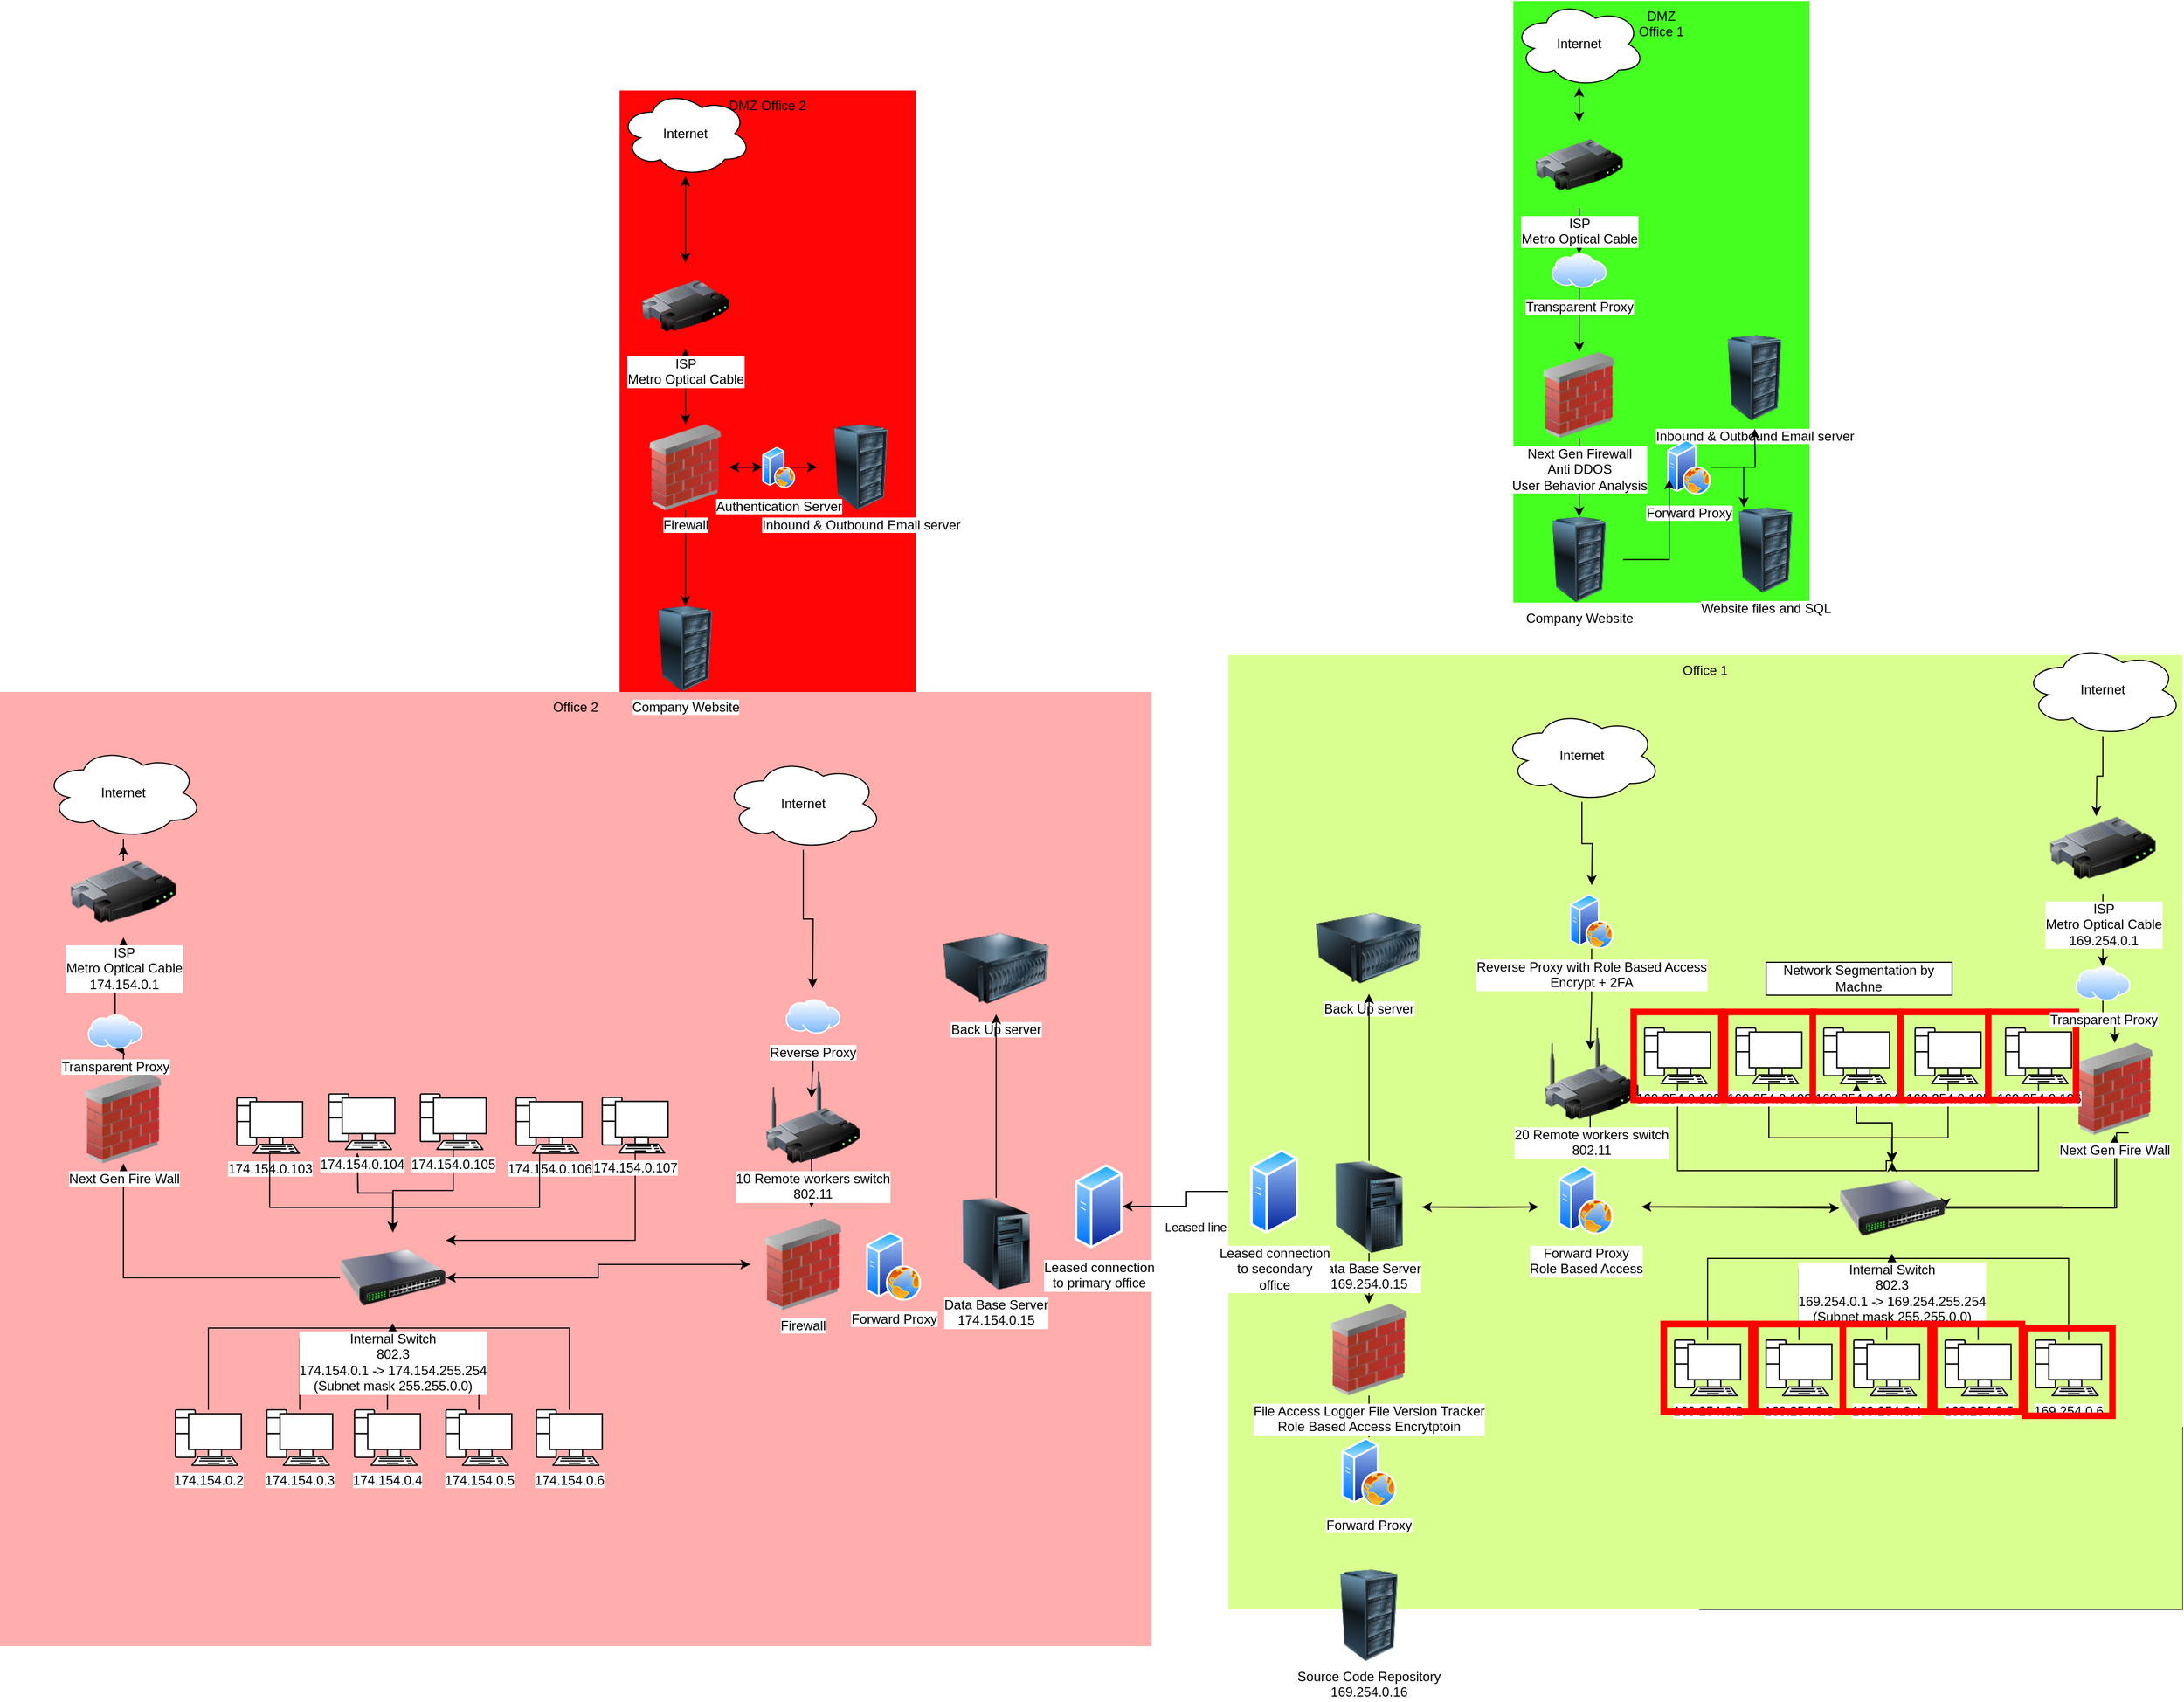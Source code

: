 <mxfile version="24.7.16">
  <diagram name="Page-1" id="X9YkFS0UQipS7ixekP1t">
    <mxGraphModel dx="2534" dy="1448" grid="1" gridSize="10" guides="1" tooltips="1" connect="1" arrows="1" fold="1" page="1" pageScale="1" pageWidth="1600" pageHeight="900" background="none" math="0" shadow="0">
      <root>
        <mxCell id="0" />
        <mxCell id="1" parent="0" />
        <mxCell id="PSQCY0DL3qGmr5zF4IYW-169" value="DMZ&#xa;Office 1&#xa;" style="group;fillColor=#44FF1F;" parent="1" vertex="1" connectable="0">
          <mxGeometry x="-120" y="-600" width="270" height="548.55" as="geometry" />
        </mxCell>
        <mxCell id="PSQCY0DL3qGmr5zF4IYW-170" value="Internet" style="ellipse;shape=cloud;whiteSpace=wrap;html=1;" parent="PSQCY0DL3qGmr5zF4IYW-169" vertex="1">
          <mxGeometry width="120" height="78.545" as="geometry" />
        </mxCell>
        <mxCell id="PSQCY0DL3qGmr5zF4IYW-171" style="edgeStyle=orthogonalEdgeStyle;rounded=0;orthogonalLoop=1;jettySize=auto;html=1;" parent="PSQCY0DL3qGmr5zF4IYW-169" source="PSQCY0DL3qGmr5zF4IYW-172" target="PSQCY0DL3qGmr5zF4IYW-170" edge="1">
          <mxGeometry relative="1" as="geometry" />
        </mxCell>
        <mxCell id="PSQCY0DL3qGmr5zF4IYW-173" style="edgeStyle=orthogonalEdgeStyle;rounded=0;orthogonalLoop=1;jettySize=auto;html=1;" parent="PSQCY0DL3qGmr5zF4IYW-169" source="PSQCY0DL3qGmr5zF4IYW-170" target="PSQCY0DL3qGmr5zF4IYW-172" edge="1">
          <mxGeometry relative="1" as="geometry" />
        </mxCell>
        <mxCell id="PSQCY0DL3qGmr5zF4IYW-178" value="Inbound &amp;amp; Outbound Email server&lt;br&gt;" style="image;html=1;image=img/lib/clip_art/computers/Server_Rack_128x128.png;" parent="PSQCY0DL3qGmr5zF4IYW-169" vertex="1">
          <mxGeometry x="180" y="304.364" width="80" height="78.545" as="geometry" />
        </mxCell>
        <mxCell id="PSQCY0DL3qGmr5zF4IYW-185" style="edgeStyle=orthogonalEdgeStyle;rounded=0;orthogonalLoop=1;jettySize=auto;html=1;entryX=0.25;entryY=0;entryDx=0;entryDy=0;" parent="PSQCY0DL3qGmr5zF4IYW-169" source="PSQCY0DL3qGmr5zF4IYW-186" edge="1" target="PSQCY0DL3qGmr5zF4IYW-187">
          <mxGeometry relative="1" as="geometry">
            <mxPoint x="210" y="495" as="targetPoint" />
          </mxGeometry>
        </mxCell>
        <mxCell id="6VdXOuYt-lf-O6uNw073-27" style="edgeStyle=orthogonalEdgeStyle;rounded=0;orthogonalLoop=1;jettySize=auto;html=1;" edge="1" parent="PSQCY0DL3qGmr5zF4IYW-169" source="PSQCY0DL3qGmr5zF4IYW-186">
          <mxGeometry relative="1" as="geometry">
            <mxPoint x="220" y="390" as="targetPoint" />
          </mxGeometry>
        </mxCell>
        <mxCell id="PSQCY0DL3qGmr5zF4IYW-186" value="Forward Proxy" style="image;aspect=fixed;perimeter=ellipsePerimeter;html=1;align=center;shadow=0;dashed=0;spacingTop=3;image=img/lib/active_directory/web_server.svg;" parent="PSQCY0DL3qGmr5zF4IYW-169" vertex="1">
          <mxGeometry x="140" y="400" width="40" height="50" as="geometry" />
        </mxCell>
        <mxCell id="PSQCY0DL3qGmr5zF4IYW-187" value="Website files and SQL" style="image;html=1;image=img/lib/clip_art/computers/Server_Rack_128x128.png;" parent="PSQCY0DL3qGmr5zF4IYW-169" vertex="1">
          <mxGeometry x="190" y="461.455" width="80" height="78.545" as="geometry" />
        </mxCell>
        <mxCell id="PSQCY0DL3qGmr5zF4IYW-181" value="Company Website&lt;br&gt;" style="image;html=1;image=img/lib/clip_art/computers/Server_Rack_128x128.png;" parent="PSQCY0DL3qGmr5zF4IYW-169" vertex="1">
          <mxGeometry x="20" y="470.005" width="80" height="78.545" as="geometry" />
        </mxCell>
        <mxCell id="PSQCY0DL3qGmr5zF4IYW-182" style="edgeStyle=orthogonalEdgeStyle;rounded=0;orthogonalLoop=1;jettySize=auto;html=1;" parent="PSQCY0DL3qGmr5zF4IYW-169" source="PSQCY0DL3qGmr5zF4IYW-175" target="PSQCY0DL3qGmr5zF4IYW-181" edge="1">
          <mxGeometry relative="1" as="geometry" />
        </mxCell>
        <mxCell id="PSQCY0DL3qGmr5zF4IYW-180" style="edgeStyle=orthogonalEdgeStyle;rounded=0;orthogonalLoop=1;jettySize=auto;html=1;entryX=0;entryY=0.75;entryDx=0;entryDy=0;" parent="PSQCY0DL3qGmr5zF4IYW-169" source="PSQCY0DL3qGmr5zF4IYW-181" target="PSQCY0DL3qGmr5zF4IYW-186" edge="1">
          <mxGeometry relative="1" as="geometry" />
        </mxCell>
        <mxCell id="6VdXOuYt-lf-O6uNw073-160" style="edgeStyle=orthogonalEdgeStyle;rounded=0;orthogonalLoop=1;jettySize=auto;html=1;" edge="1" parent="PSQCY0DL3qGmr5zF4IYW-169" source="PSQCY0DL3qGmr5zF4IYW-172" target="6VdXOuYt-lf-O6uNw073-158">
          <mxGeometry relative="1" as="geometry" />
        </mxCell>
        <mxCell id="PSQCY0DL3qGmr5zF4IYW-172" value="ISP&lt;br&gt;Metro Optical Cable&lt;br&gt;" style="image;html=1;image=img/lib/clip_art/networking/Router_128x128.png;" parent="PSQCY0DL3qGmr5zF4IYW-169" vertex="1">
          <mxGeometry x="20" y="110.001" width="80" height="78.545" as="geometry" />
        </mxCell>
        <mxCell id="PSQCY0DL3qGmr5zF4IYW-175" value="Next Gen Firewall&lt;br&gt;&lt;div&gt;Anti DDOS&lt;/div&gt;&lt;div&gt;User Behavior Analysis&lt;br&gt;&lt;/div&gt;" style="image;html=1;image=img/lib/clip_art/networking/Firewall_02_128x128.png;" parent="PSQCY0DL3qGmr5zF4IYW-169" vertex="1">
          <mxGeometry x="20" y="320.004" width="80" height="78.545" as="geometry" />
        </mxCell>
        <mxCell id="6VdXOuYt-lf-O6uNw073-161" style="edgeStyle=orthogonalEdgeStyle;rounded=0;orthogonalLoop=1;jettySize=auto;html=1;" edge="1" parent="PSQCY0DL3qGmr5zF4IYW-169" source="6VdXOuYt-lf-O6uNw073-158" target="PSQCY0DL3qGmr5zF4IYW-175">
          <mxGeometry relative="1" as="geometry" />
        </mxCell>
        <mxCell id="6VdXOuYt-lf-O6uNw073-158" value="Transparent Proxy" style="image;aspect=fixed;perimeter=ellipsePerimeter;html=1;align=center;shadow=0;dashed=0;spacingTop=3;image=img/lib/active_directory/internet_cloud.svg;" vertex="1" parent="PSQCY0DL3qGmr5zF4IYW-169">
          <mxGeometry x="35" y="230" width="50" height="31.5" as="geometry" />
        </mxCell>
        <mxCell id="PSQCY0DL3qGmr5zF4IYW-196" value="Office 2" style="group;labelBackgroundColor=none;fillColor=#FFADAD;rounded=0;container=0;" parent="1" vertex="1" connectable="0">
          <mxGeometry x="-1500" y="30" width="1050" height="870" as="geometry" />
        </mxCell>
        <mxCell id="PSQCY0DL3qGmr5zF4IYW-202" style="edgeStyle=orthogonalEdgeStyle;rounded=0;orthogonalLoop=1;jettySize=auto;html=1;" parent="1" source="wFvbZyx7yDuqU1fI52FW-7" target="PSQCY0DL3qGmr5zF4IYW-227" edge="1">
          <mxGeometry relative="1" as="geometry" />
        </mxCell>
        <mxCell id="PSQCY0DL3qGmr5zF4IYW-200" style="edgeStyle=orthogonalEdgeStyle;rounded=0;orthogonalLoop=1;jettySize=auto;html=1;" parent="1" source="PSQCY0DL3qGmr5zF4IYW-223" target="PSQCY0DL3qGmr5zF4IYW-221" edge="1">
          <mxGeometry relative="1" as="geometry" />
        </mxCell>
        <mxCell id="PSQCY0DL3qGmr5zF4IYW-197" style="edgeStyle=orthogonalEdgeStyle;rounded=0;orthogonalLoop=1;jettySize=auto;html=1;" parent="1" source="PSQCY0DL3qGmr5zF4IYW-231" target="PSQCY0DL3qGmr5zF4IYW-227" edge="1">
          <mxGeometry relative="1" as="geometry">
            <mxPoint x="-975.632" y="206.747" as="targetPoint" />
          </mxGeometry>
        </mxCell>
        <mxCell id="PSQCY0DL3qGmr5zF4IYW-231" value="Internet" style="ellipse;shape=cloud;whiteSpace=wrap;html=1;" parent="1" vertex="1">
          <mxGeometry x="-1460" y="80" width="145" height="83.855" as="geometry" />
        </mxCell>
        <mxCell id="PSQCY0DL3qGmr5zF4IYW-227" value="ISP&lt;br&gt;&lt;div&gt;Metro Optical Cable&lt;/div&gt;&lt;div&gt;174.154.0.1&lt;br&gt;&lt;/div&gt;" style="image;html=1;image=img/lib/clip_art/networking/Router_128x128.png;" parent="1" vertex="1">
          <mxGeometry x="-1435.833" y="170.003" width="96.667" height="83.855" as="geometry" />
        </mxCell>
        <mxCell id="PSQCY0DL3qGmr5zF4IYW-221" value="Next Gen Fire Wall" style="image;html=1;image=img/lib/clip_art/networking/Firewall_02_128x128.png;" parent="1" vertex="1">
          <mxGeometry x="-1435.833" y="376.148" width="96.667" height="83.855" as="geometry" />
        </mxCell>
        <mxCell id="PSQCY0DL3qGmr5zF4IYW-206" style="edgeStyle=orthogonalEdgeStyle;rounded=0;orthogonalLoop=1;jettySize=auto;html=1;entryX=0.5;entryY=0;entryDx=0;entryDy=0;" parent="1" source="PSQCY0DL3qGmr5zF4IYW-229" edge="1">
          <mxGeometry relative="1" as="geometry">
            <mxPoint x="-760" y="400.0" as="targetPoint" />
          </mxGeometry>
        </mxCell>
        <mxCell id="PSQCY0DL3qGmr5zF4IYW-220" style="edgeStyle=orthogonalEdgeStyle;rounded=0;orthogonalLoop=1;jettySize=auto;html=1;" parent="1" edge="1">
          <mxGeometry relative="1" as="geometry">
            <mxPoint x="-760" y="500" as="targetPoint" />
            <mxPoint x="-760" y="450" as="sourcePoint" />
          </mxGeometry>
        </mxCell>
        <mxCell id="PSQCY0DL3qGmr5zF4IYW-226" value="Back Up server" style="image;html=1;image=img/lib/clip_art/computers/Server_128x128.png;" parent="1" vertex="1">
          <mxGeometry x="-640" y="239.998" width="96.667" height="83.855" as="geometry" />
        </mxCell>
        <mxCell id="PSQCY0DL3qGmr5zF4IYW-248" style="edgeStyle=orthogonalEdgeStyle;rounded=0;orthogonalLoop=1;jettySize=auto;html=1;" parent="1" source="PSQCY0DL3qGmr5zF4IYW-228" target="PSQCY0DL3qGmr5zF4IYW-223" edge="1">
          <mxGeometry relative="1" as="geometry" />
        </mxCell>
        <mxCell id="PSQCY0DL3qGmr5zF4IYW-228" value="Firewall&lt;br&gt;" style="image;html=1;image=img/lib/clip_art/networking/Firewall_02_128x128.png;" parent="1" vertex="1">
          <mxGeometry x="-815.837" y="510.005" width="96.667" height="83.855" as="geometry" />
        </mxCell>
        <mxCell id="PSQCY0DL3qGmr5zF4IYW-229" value="10 Remote workers switch&lt;br&gt;802.11" style="image;html=1;image=img/lib/clip_art/networking/Wireless_Router_128x128.png;" parent="1" vertex="1">
          <mxGeometry x="-806.997" y="376.146" width="96.667" height="83.855" as="geometry" />
        </mxCell>
        <mxCell id="6VdXOuYt-lf-O6uNw073-15" style="edgeStyle=orthogonalEdgeStyle;rounded=0;orthogonalLoop=1;jettySize=auto;html=1;" edge="1" parent="1" source="PSQCY0DL3qGmr5zF4IYW-230" target="PSQCY0DL3qGmr5zF4IYW-226">
          <mxGeometry relative="1" as="geometry" />
        </mxCell>
        <mxCell id="PSQCY0DL3qGmr5zF4IYW-230" value="Data Base Server&lt;br&gt;174.154.0.15" style="image;html=1;image=img/lib/clip_art/computers/Server_Tower_128x128.png;" parent="1" vertex="1">
          <mxGeometry x="-639.997" y="491.208" width="96.667" height="83.855" as="geometry" />
        </mxCell>
        <mxCell id="PSQCY0DL3qGmr5zF4IYW-242" style="edgeStyle=orthogonalEdgeStyle;rounded=0;orthogonalLoop=1;jettySize=auto;html=1;" parent="1" source="PSQCY0DL3qGmr5zF4IYW-243" edge="1">
          <mxGeometry relative="1" as="geometry">
            <mxPoint x="-759" y="300" as="targetPoint" />
          </mxGeometry>
        </mxCell>
        <mxCell id="PSQCY0DL3qGmr5zF4IYW-243" value="Internet" style="ellipse;shape=cloud;whiteSpace=wrap;html=1;" parent="1" vertex="1">
          <mxGeometry x="-840" y="90" width="145" height="83.855" as="geometry" />
        </mxCell>
        <mxCell id="PSQCY0DL3qGmr5zF4IYW-325" style="edgeStyle=orthogonalEdgeStyle;rounded=0;orthogonalLoop=1;jettySize=auto;html=1;" parent="1" source="PSQCY0DL3qGmr5zF4IYW-244" target="PSQCY0DL3qGmr5zF4IYW-195" edge="1">
          <mxGeometry relative="1" as="geometry" />
        </mxCell>
        <mxCell id="PSQCY0DL3qGmr5zF4IYW-244" value="Leased connection&lt;br&gt;to primary office" style="image;aspect=fixed;perimeter=ellipsePerimeter;html=1;align=center;shadow=0;dashed=0;spacingTop=3;image=img/lib/active_directory/generic_server.svg;" parent="1" vertex="1">
          <mxGeometry x="-520" y="460" width="43.75" height="78.13" as="geometry" />
        </mxCell>
        <mxCell id="PSQCY0DL3qGmr5zF4IYW-247" style="edgeStyle=orthogonalEdgeStyle;rounded=0;orthogonalLoop=1;jettySize=auto;html=1;" parent="1" source="PSQCY0DL3qGmr5zF4IYW-223" target="PSQCY0DL3qGmr5zF4IYW-228" edge="1">
          <mxGeometry relative="1" as="geometry" />
        </mxCell>
        <mxCell id="PSQCY0DL3qGmr5zF4IYW-201" style="edgeStyle=orthogonalEdgeStyle;rounded=0;orthogonalLoop=1;jettySize=auto;html=1;" parent="1" source="PSQCY0DL3qGmr5zF4IYW-224" target="PSQCY0DL3qGmr5zF4IYW-223" edge="1">
          <mxGeometry relative="1" as="geometry">
            <Array as="points">
              <mxPoint x="-1310.09" y="610" />
              <mxPoint x="-1142.09" y="610" />
            </Array>
          </mxGeometry>
        </mxCell>
        <mxCell id="PSQCY0DL3qGmr5zF4IYW-232" value="174.154.0.3" style="verticalAlign=top;verticalLabelPosition=bottom;labelPosition=center;align=center;html=1;outlineConnect=0;gradientDirection=north;strokeWidth=2;shape=mxgraph.networks.pc;labelBackgroundColor=default;" parent="1" vertex="1">
          <mxGeometry x="-1256.67" y="684.58" width="60" height="50.6" as="geometry" />
        </mxCell>
        <mxCell id="PSQCY0DL3qGmr5zF4IYW-211" style="edgeStyle=orthogonalEdgeStyle;rounded=0;orthogonalLoop=1;jettySize=auto;html=1;" parent="1" source="PSQCY0DL3qGmr5zF4IYW-232" target="PSQCY0DL3qGmr5zF4IYW-223" edge="1">
          <mxGeometry relative="1" as="geometry">
            <Array as="points">
              <mxPoint x="-1227.09" y="620" />
              <mxPoint x="-1142.09" y="620" />
            </Array>
          </mxGeometry>
        </mxCell>
        <mxCell id="PSQCY0DL3qGmr5zF4IYW-233" value="174.154.0.4" style="verticalAlign=top;verticalLabelPosition=bottom;labelPosition=center;align=center;html=1;outlineConnect=0;gradientDirection=north;strokeWidth=2;shape=mxgraph.networks.pc;labelBackgroundColor=default;" parent="1" vertex="1">
          <mxGeometry x="-1176.67" y="684.58" width="60" height="50.6" as="geometry" />
        </mxCell>
        <mxCell id="PSQCY0DL3qGmr5zF4IYW-212" style="edgeStyle=orthogonalEdgeStyle;rounded=0;orthogonalLoop=1;jettySize=auto;html=1;" parent="1" source="PSQCY0DL3qGmr5zF4IYW-233" target="PSQCY0DL3qGmr5zF4IYW-223" edge="1">
          <mxGeometry relative="1" as="geometry" />
        </mxCell>
        <mxCell id="PSQCY0DL3qGmr5zF4IYW-234" value="174.154.0.5" style="verticalAlign=top;verticalLabelPosition=bottom;labelPosition=center;align=center;html=1;outlineConnect=0;gradientDirection=north;strokeWidth=2;shape=mxgraph.networks.pc;labelBackgroundColor=default;" parent="1" vertex="1">
          <mxGeometry x="-1093.34" y="684.58" width="60" height="50.6" as="geometry" />
        </mxCell>
        <mxCell id="PSQCY0DL3qGmr5zF4IYW-213" style="edgeStyle=orthogonalEdgeStyle;rounded=0;orthogonalLoop=1;jettySize=auto;html=1;" parent="1" source="PSQCY0DL3qGmr5zF4IYW-234" target="PSQCY0DL3qGmr5zF4IYW-223" edge="1">
          <mxGeometry relative="1" as="geometry">
            <Array as="points">
              <mxPoint x="-1063.09" y="620" />
              <mxPoint x="-1142.09" y="620" />
            </Array>
          </mxGeometry>
        </mxCell>
        <mxCell id="PSQCY0DL3qGmr5zF4IYW-235" value="174.154.0.6" style="verticalAlign=top;verticalLabelPosition=bottom;labelPosition=center;align=center;html=1;outlineConnect=0;gradientDirection=north;strokeWidth=2;shape=mxgraph.networks.pc;labelBackgroundColor=default;" parent="1" vertex="1">
          <mxGeometry x="-1010.84" y="684.58" width="60" height="50.6" as="geometry" />
        </mxCell>
        <mxCell id="PSQCY0DL3qGmr5zF4IYW-214" style="edgeStyle=orthogonalEdgeStyle;rounded=0;orthogonalLoop=1;jettySize=auto;html=1;" parent="1" source="PSQCY0DL3qGmr5zF4IYW-235" target="PSQCY0DL3qGmr5zF4IYW-223" edge="1">
          <mxGeometry relative="1" as="geometry">
            <Array as="points">
              <mxPoint x="-981.09" y="610" />
              <mxPoint x="-1142.09" y="610" />
            </Array>
          </mxGeometry>
        </mxCell>
        <mxCell id="PSQCY0DL3qGmr5zF4IYW-237" value="174.154.0.103" style="verticalAlign=top;verticalLabelPosition=bottom;labelPosition=center;align=center;html=1;outlineConnect=0;gradientDirection=north;strokeWidth=2;shape=mxgraph.networks.pc;labelBackgroundColor=default;" parent="1" vertex="1">
          <mxGeometry x="-1284.09" y="400" width="60" height="50.6" as="geometry" />
        </mxCell>
        <mxCell id="PSQCY0DL3qGmr5zF4IYW-216" style="edgeStyle=orthogonalEdgeStyle;rounded=0;orthogonalLoop=1;jettySize=auto;html=1;" parent="1" source="PSQCY0DL3qGmr5zF4IYW-237" target="PSQCY0DL3qGmr5zF4IYW-223" edge="1">
          <mxGeometry relative="1" as="geometry">
            <Array as="points">
              <mxPoint x="-1254.09" y="500" />
              <mxPoint x="-1142.09" y="500" />
            </Array>
          </mxGeometry>
        </mxCell>
        <mxCell id="PSQCY0DL3qGmr5zF4IYW-239" value="174.154.0.106" style="verticalAlign=top;verticalLabelPosition=bottom;labelPosition=center;align=center;html=1;outlineConnect=0;gradientDirection=north;strokeWidth=2;shape=mxgraph.networks.pc;strokeColor=default;labelBackgroundColor=default;" parent="1" vertex="1">
          <mxGeometry x="-1029.25" y="400" width="60" height="50.6" as="geometry" />
        </mxCell>
        <mxCell id="PSQCY0DL3qGmr5zF4IYW-219" style="edgeStyle=orthogonalEdgeStyle;rounded=0;orthogonalLoop=1;jettySize=auto;html=1;entryX=0.5;entryY=0;entryDx=0;entryDy=0;" parent="1" source="PSQCY0DL3qGmr5zF4IYW-239" target="PSQCY0DL3qGmr5zF4IYW-223" edge="1">
          <mxGeometry relative="1" as="geometry">
            <Array as="points">
              <mxPoint x="-1008" y="500" />
              <mxPoint x="-1142" y="500" />
            </Array>
          </mxGeometry>
        </mxCell>
        <mxCell id="PSQCY0DL3qGmr5zF4IYW-217" style="edgeStyle=orthogonalEdgeStyle;rounded=0;orthogonalLoop=1;jettySize=auto;html=1;entryX=0.5;entryY=0;entryDx=0;entryDy=0;" parent="1" target="PSQCY0DL3qGmr5zF4IYW-223" edge="1">
          <mxGeometry relative="1" as="geometry">
            <mxPoint x="-1174.083" y="450.6" as="sourcePoint" />
          </mxGeometry>
        </mxCell>
        <mxCell id="PSQCY0DL3qGmr5zF4IYW-222" value="" style="edgeStyle=orthogonalEdgeStyle;rounded=0;orthogonalLoop=1;jettySize=auto;html=1;" parent="1" source="PSQCY0DL3qGmr5zF4IYW-223" edge="1">
          <mxGeometry relative="1" as="geometry">
            <mxPoint x="-1174.083" y="450.6" as="targetPoint" />
          </mxGeometry>
        </mxCell>
        <mxCell id="PSQCY0DL3qGmr5zF4IYW-223" value="Internal Switch&lt;br&gt;802.3&lt;br&gt;174.154.0.1 -&amp;gt; 174.154.255.254 &lt;br&gt;(Subnet mask 255.255.0.0)" style="image;html=1;image=img/lib/clip_art/networking/Switch_128x128.png;" parent="1" vertex="1">
          <mxGeometry x="-1190.003" y="522.207" width="96.667" height="83.855" as="geometry" />
        </mxCell>
        <mxCell id="PSQCY0DL3qGmr5zF4IYW-224" value="174.154.0.2" style="verticalAlign=top;verticalLabelPosition=bottom;labelPosition=center;align=center;html=1;outlineConnect=0;gradientDirection=north;strokeWidth=2;shape=mxgraph.networks.pc;labelBackgroundColor=default;" parent="1" vertex="1">
          <mxGeometry x="-1340" y="684.58" width="60" height="50.6" as="geometry" />
        </mxCell>
        <mxCell id="PSQCY0DL3qGmr5zF4IYW-249" value="174.154.0.104" style="verticalAlign=top;verticalLabelPosition=bottom;labelPosition=center;align=center;html=1;outlineConnect=0;gradientDirection=north;strokeWidth=2;shape=mxgraph.networks.pc;labelBackgroundColor=default;" parent="1" vertex="1">
          <mxGeometry x="-1200" y="396.54" width="60" height="50.6" as="geometry" />
        </mxCell>
        <mxCell id="PSQCY0DL3qGmr5zF4IYW-258" style="edgeStyle=orthogonalEdgeStyle;rounded=0;orthogonalLoop=1;jettySize=auto;html=1;entryX=0.5;entryY=0;entryDx=0;entryDy=0;" parent="1" source="PSQCY0DL3qGmr5zF4IYW-251" target="PSQCY0DL3qGmr5zF4IYW-223" edge="1">
          <mxGeometry relative="1" as="geometry" />
        </mxCell>
        <mxCell id="PSQCY0DL3qGmr5zF4IYW-251" value="174.154.0.105" style="verticalAlign=top;verticalLabelPosition=bottom;labelPosition=center;align=center;html=1;outlineConnect=0;gradientDirection=north;strokeWidth=2;shape=mxgraph.networks.pc;labelBackgroundColor=default;" parent="1" vertex="1">
          <mxGeometry x="-1116.67" y="396.54" width="60" height="50.6" as="geometry" />
        </mxCell>
        <mxCell id="PSQCY0DL3qGmr5zF4IYW-304" style="edgeStyle=orthogonalEdgeStyle;rounded=0;orthogonalLoop=1;jettySize=auto;html=1;" parent="1" source="PSQCY0DL3qGmr5zF4IYW-303" target="PSQCY0DL3qGmr5zF4IYW-223" edge="1">
          <mxGeometry relative="1" as="geometry">
            <Array as="points">
              <mxPoint x="-921" y="530" />
            </Array>
          </mxGeometry>
        </mxCell>
        <mxCell id="PSQCY0DL3qGmr5zF4IYW-303" value="174.154.0.107" style="verticalAlign=top;verticalLabelPosition=bottom;labelPosition=center;align=center;html=1;outlineConnect=0;gradientDirection=north;strokeWidth=2;shape=mxgraph.networks.pc;strokeColor=default;labelBackgroundColor=default;" parent="1" vertex="1">
          <mxGeometry x="-950.84" y="399.7" width="60" height="50.6" as="geometry" />
        </mxCell>
        <mxCell id="PSQCY0DL3qGmr5zF4IYW-306" value="DMZ Office 2&#xa;" style="group;fillColor=#FF0505;" parent="1" vertex="1" connectable="0">
          <mxGeometry x="-935" y="-518.55" width="270" height="548.55" as="geometry" />
        </mxCell>
        <mxCell id="PSQCY0DL3qGmr5zF4IYW-307" value="Internet" style="ellipse;shape=cloud;whiteSpace=wrap;html=1;" parent="PSQCY0DL3qGmr5zF4IYW-306" vertex="1">
          <mxGeometry width="120" height="78.545" as="geometry" />
        </mxCell>
        <mxCell id="PSQCY0DL3qGmr5zF4IYW-308" style="edgeStyle=orthogonalEdgeStyle;rounded=0;orthogonalLoop=1;jettySize=auto;html=1;" parent="PSQCY0DL3qGmr5zF4IYW-306" source="PSQCY0DL3qGmr5zF4IYW-323" target="PSQCY0DL3qGmr5zF4IYW-307" edge="1">
          <mxGeometry relative="1" as="geometry" />
        </mxCell>
        <mxCell id="PSQCY0DL3qGmr5zF4IYW-309" style="edgeStyle=orthogonalEdgeStyle;rounded=0;orthogonalLoop=1;jettySize=auto;html=1;" parent="PSQCY0DL3qGmr5zF4IYW-306" source="PSQCY0DL3qGmr5zF4IYW-307" target="PSQCY0DL3qGmr5zF4IYW-323" edge="1">
          <mxGeometry relative="1" as="geometry" />
        </mxCell>
        <mxCell id="PSQCY0DL3qGmr5zF4IYW-310" style="edgeStyle=orthogonalEdgeStyle;rounded=0;orthogonalLoop=1;jettySize=auto;html=1;" parent="PSQCY0DL3qGmr5zF4IYW-306" source="PSQCY0DL3qGmr5zF4IYW-324" target="PSQCY0DL3qGmr5zF4IYW-323" edge="1">
          <mxGeometry relative="1" as="geometry" />
        </mxCell>
        <mxCell id="PSQCY0DL3qGmr5zF4IYW-311" style="edgeStyle=orthogonalEdgeStyle;rounded=0;orthogonalLoop=1;jettySize=auto;html=1;" parent="PSQCY0DL3qGmr5zF4IYW-306" source="PSQCY0DL3qGmr5zF4IYW-323" target="PSQCY0DL3qGmr5zF4IYW-324" edge="1">
          <mxGeometry relative="1" as="geometry" />
        </mxCell>
        <mxCell id="PSQCY0DL3qGmr5zF4IYW-312" style="edgeStyle=orthogonalEdgeStyle;rounded=0;orthogonalLoop=1;jettySize=auto;html=1;entryX=1;entryY=0.5;entryDx=0;entryDy=0;" parent="PSQCY0DL3qGmr5zF4IYW-306" source="PSQCY0DL3qGmr5zF4IYW-313" target="PSQCY0DL3qGmr5zF4IYW-324" edge="1">
          <mxGeometry relative="1" as="geometry" />
        </mxCell>
        <mxCell id="PSQCY0DL3qGmr5zF4IYW-313" value="Inbound &amp;amp; Outbound Email server&lt;br&gt;" style="image;html=1;image=img/lib/clip_art/computers/Server_Rack_128x128.png;" parent="PSQCY0DL3qGmr5zF4IYW-306" vertex="1">
          <mxGeometry x="180" y="304.364" width="80" height="78.545" as="geometry" />
        </mxCell>
        <mxCell id="PSQCY0DL3qGmr5zF4IYW-314" style="edgeStyle=orthogonalEdgeStyle;rounded=0;orthogonalLoop=1;jettySize=auto;html=1;" parent="PSQCY0DL3qGmr5zF4IYW-306" source="PSQCY0DL3qGmr5zF4IYW-316" target="PSQCY0DL3qGmr5zF4IYW-313" edge="1">
          <mxGeometry relative="1" as="geometry" />
        </mxCell>
        <mxCell id="PSQCY0DL3qGmr5zF4IYW-315" value="" style="edgeStyle=orthogonalEdgeStyle;rounded=0;orthogonalLoop=1;jettySize=auto;html=1;" parent="PSQCY0DL3qGmr5zF4IYW-306" source="PSQCY0DL3qGmr5zF4IYW-324" target="PSQCY0DL3qGmr5zF4IYW-316" edge="1">
          <mxGeometry relative="1" as="geometry">
            <mxPoint x="580" y="344" as="sourcePoint" />
            <mxPoint x="660" y="344" as="targetPoint" />
          </mxGeometry>
        </mxCell>
        <mxCell id="PSQCY0DL3qGmr5zF4IYW-316" value="Authentication Server" style="image;aspect=fixed;perimeter=ellipsePerimeter;html=1;align=center;shadow=0;dashed=0;spacingTop=3;image=img/lib/active_directory/web_server.svg;" parent="PSQCY0DL3qGmr5zF4IYW-306" vertex="1">
          <mxGeometry x="130" y="324.885" width="30" height="37.5" as="geometry" />
        </mxCell>
        <mxCell id="PSQCY0DL3qGmr5zF4IYW-320" value="Company Website&lt;br&gt;" style="image;html=1;image=img/lib/clip_art/computers/Server_Rack_128x128.png;" parent="PSQCY0DL3qGmr5zF4IYW-306" vertex="1">
          <mxGeometry x="20" y="470.005" width="80" height="78.545" as="geometry" />
        </mxCell>
        <mxCell id="PSQCY0DL3qGmr5zF4IYW-321" style="edgeStyle=orthogonalEdgeStyle;rounded=0;orthogonalLoop=1;jettySize=auto;html=1;" parent="PSQCY0DL3qGmr5zF4IYW-306" source="PSQCY0DL3qGmr5zF4IYW-324" target="PSQCY0DL3qGmr5zF4IYW-320" edge="1">
          <mxGeometry relative="1" as="geometry" />
        </mxCell>
        <mxCell id="PSQCY0DL3qGmr5zF4IYW-323" value="ISP&lt;br&gt;Metro Optical Cable&lt;br&gt;" style="image;html=1;image=img/lib/clip_art/networking/Router_128x128.png;" parent="PSQCY0DL3qGmr5zF4IYW-306" vertex="1">
          <mxGeometry x="20" y="157.091" width="80" height="78.545" as="geometry" />
        </mxCell>
        <mxCell id="PSQCY0DL3qGmr5zF4IYW-324" value="Firewall&lt;br&gt;" style="image;html=1;image=img/lib/clip_art/networking/Firewall_02_128x128.png;" parent="PSQCY0DL3qGmr5zF4IYW-306" vertex="1">
          <mxGeometry x="20" y="304.364" width="80" height="78.545" as="geometry" />
        </mxCell>
        <mxCell id="PSQCY0DL3qGmr5zF4IYW-326" style="edgeStyle=orthogonalEdgeStyle;rounded=0;orthogonalLoop=1;jettySize=auto;html=1;" parent="1" source="PSQCY0DL3qGmr5zF4IYW-195" target="PSQCY0DL3qGmr5zF4IYW-244" edge="1">
          <mxGeometry relative="1" as="geometry" />
        </mxCell>
        <mxCell id="PSQCY0DL3qGmr5zF4IYW-327" value="Leased line" style="edgeLabel;html=1;align=center;verticalAlign=middle;resizable=0;points=[];" parent="PSQCY0DL3qGmr5zF4IYW-326" vertex="1" connectable="0">
          <mxGeometry x="0.25" y="-2" relative="1" as="geometry">
            <mxPoint x="17" y="21" as="offset" />
          </mxGeometry>
        </mxCell>
        <mxCell id="5QsFdZan3LT1QKr72UUt-5" value="Forward Proxy" style="image;aspect=fixed;perimeter=ellipsePerimeter;html=1;align=center;shadow=0;dashed=0;spacingTop=3;image=img/lib/active_directory/web_server.svg;" parent="1" vertex="1">
          <mxGeometry x="-710.33" y="522.21" width="50.33" height="62.91" as="geometry" />
        </mxCell>
        <mxCell id="wFvbZyx7yDuqU1fI52FW-1" value="Reverse Proxy" style="image;aspect=fixed;perimeter=ellipsePerimeter;html=1;align=center;shadow=0;dashed=0;spacingTop=3;image=img/lib/active_directory/internet_cloud.svg;" parent="1" vertex="1">
          <mxGeometry x="-783.66" y="310" width="50" height="31.5" as="geometry" />
        </mxCell>
        <mxCell id="wFvbZyx7yDuqU1fI52FW-8" value="" style="edgeStyle=orthogonalEdgeStyle;rounded=0;orthogonalLoop=1;jettySize=auto;html=1;" parent="1" source="PSQCY0DL3qGmr5zF4IYW-221" target="wFvbZyx7yDuqU1fI52FW-7" edge="1">
          <mxGeometry relative="1" as="geometry">
            <mxPoint x="-1387" y="376" as="sourcePoint" />
            <mxPoint x="-1387" y="254" as="targetPoint" />
          </mxGeometry>
        </mxCell>
        <mxCell id="wFvbZyx7yDuqU1fI52FW-7" value="Transparent Proxy" style="image;aspect=fixed;perimeter=ellipsePerimeter;html=1;align=center;shadow=0;dashed=0;spacingTop=3;image=img/lib/active_directory/internet_cloud.svg;" parent="1" vertex="1">
          <mxGeometry x="-1420" y="323.85" width="50" height="31.5" as="geometry" />
        </mxCell>
        <mxCell id="6VdXOuYt-lf-O6uNw073-1" value="" style="swimlane;startSize=0;" vertex="1" parent="1">
          <mxGeometry x="50" y="700" width="440" height="166.45" as="geometry" />
        </mxCell>
        <mxCell id="PSQCY0DL3qGmr5zF4IYW-73" value="Office 1" style="group;labelBackgroundColor=none;fillColor=#DAFF91;rounded=0;" parent="1" vertex="1" connectable="0">
          <mxGeometry x="-380" y="-3.55" width="870" height="870" as="geometry" />
        </mxCell>
        <mxCell id="PSQCY0DL3qGmr5zF4IYW-3" style="edgeStyle=orthogonalEdgeStyle;rounded=0;orthogonalLoop=1;jettySize=auto;html=1;" parent="PSQCY0DL3qGmr5zF4IYW-73" source="PSQCY0DL3qGmr5zF4IYW-1" edge="1">
          <mxGeometry relative="1" as="geometry">
            <mxPoint x="791.458" y="146.747" as="targetPoint" />
          </mxGeometry>
        </mxCell>
        <mxCell id="PSQCY0DL3qGmr5zF4IYW-78" style="edgeStyle=orthogonalEdgeStyle;rounded=0;orthogonalLoop=1;jettySize=auto;html=1;entryX=1;entryY=0.5;entryDx=0;entryDy=0;exitX=0.631;exitY=0.978;exitDx=0;exitDy=0;exitPerimeter=0;" parent="PSQCY0DL3qGmr5zF4IYW-73" source="PSQCY0DL3qGmr5zF4IYW-4" target="PSQCY0DL3qGmr5zF4IYW-8" edge="1">
          <mxGeometry relative="1" as="geometry">
            <mxPoint x="760" y="540" as="targetPoint" />
            <Array as="points">
              <mxPoint x="810" y="436" />
              <mxPoint x="810" y="504" />
              <mxPoint x="761" y="504" />
              <mxPoint x="761" y="503" />
              <mxPoint x="654" y="503" />
            </Array>
          </mxGeometry>
        </mxCell>
        <mxCell id="PSQCY0DL3qGmr5zF4IYW-33" style="edgeStyle=orthogonalEdgeStyle;rounded=0;orthogonalLoop=1;jettySize=auto;html=1;" parent="PSQCY0DL3qGmr5zF4IYW-73" source="PSQCY0DL3qGmr5zF4IYW-8" target="PSQCY0DL3qGmr5zF4IYW-4" edge="1">
          <mxGeometry relative="1" as="geometry" />
        </mxCell>
        <mxCell id="PSQCY0DL3qGmr5zF4IYW-94" style="edgeStyle=orthogonalEdgeStyle;rounded=0;orthogonalLoop=1;jettySize=auto;html=1;" parent="PSQCY0DL3qGmr5zF4IYW-73" source="PSQCY0DL3qGmr5zF4IYW-10" target="PSQCY0DL3qGmr5zF4IYW-8" edge="1">
          <mxGeometry relative="1" as="geometry">
            <Array as="points">
              <mxPoint x="437" y="550" />
              <mxPoint x="605" y="550" />
            </Array>
          </mxGeometry>
        </mxCell>
        <mxCell id="PSQCY0DL3qGmr5zF4IYW-39" style="edgeStyle=orthogonalEdgeStyle;rounded=0;orthogonalLoop=1;jettySize=auto;html=1;" parent="PSQCY0DL3qGmr5zF4IYW-73" target="PSQCY0DL3qGmr5zF4IYW-8" edge="1">
          <mxGeometry relative="1" as="geometry">
            <mxPoint x="379.67" y="503.197" as="sourcePoint" />
          </mxGeometry>
        </mxCell>
        <mxCell id="PSQCY0DL3qGmr5zF4IYW-77" style="edgeStyle=orthogonalEdgeStyle;rounded=0;orthogonalLoop=1;jettySize=auto;html=1;" parent="PSQCY0DL3qGmr5zF4IYW-73" target="PSQCY0DL3qGmr5zF4IYW-66" edge="1">
          <mxGeometry relative="1" as="geometry">
            <mxPoint x="283.003" y="503.133" as="sourcePoint" />
          </mxGeometry>
        </mxCell>
        <mxCell id="PSQCY0DL3qGmr5zF4IYW-40" style="edgeStyle=orthogonalEdgeStyle;rounded=0;orthogonalLoop=1;jettySize=auto;html=1;strokeColor=default;" parent="PSQCY0DL3qGmr5zF4IYW-73" edge="1">
          <mxGeometry relative="1" as="geometry">
            <mxPoint x="550.417" y="502.964" as="sourcePoint" />
            <mxPoint x="376.75" y="502.964" as="targetPoint" />
          </mxGeometry>
        </mxCell>
        <mxCell id="PSQCY0DL3qGmr5zF4IYW-100" style="edgeStyle=orthogonalEdgeStyle;rounded=0;orthogonalLoop=1;jettySize=auto;html=1;entryX=0.5;entryY=0;entryDx=0;entryDy=0;" parent="PSQCY0DL3qGmr5zF4IYW-73" source="5QsFdZan3LT1QKr72UUt-1" edge="1">
          <mxGeometry relative="1" as="geometry">
            <mxPoint x="331.385" y="293.491" as="sourcePoint" />
            <mxPoint x="330" y="360.0" as="targetPoint" />
          </mxGeometry>
        </mxCell>
        <mxCell id="PSQCY0DL3qGmr5zF4IYW-76" style="edgeStyle=orthogonalEdgeStyle;rounded=0;orthogonalLoop=1;jettySize=auto;html=1;" parent="PSQCY0DL3qGmr5zF4IYW-73" source="PSQCY0DL3qGmr5zF4IYW-66" edge="1">
          <mxGeometry relative="1" as="geometry">
            <mxPoint x="283.003" y="503.135" as="targetPoint" />
          </mxGeometry>
        </mxCell>
        <mxCell id="PSQCY0DL3qGmr5zF4IYW-95" style="edgeStyle=orthogonalEdgeStyle;rounded=0;orthogonalLoop=1;jettySize=auto;html=1;" parent="PSQCY0DL3qGmr5zF4IYW-73" source="PSQCY0DL3qGmr5zF4IYW-79" target="PSQCY0DL3qGmr5zF4IYW-8" edge="1">
          <mxGeometry relative="1" as="geometry">
            <Array as="points">
              <mxPoint x="520" y="560" />
              <mxPoint x="605" y="560" />
            </Array>
          </mxGeometry>
        </mxCell>
        <mxCell id="PSQCY0DL3qGmr5zF4IYW-96" style="edgeStyle=orthogonalEdgeStyle;rounded=0;orthogonalLoop=1;jettySize=auto;html=1;" parent="PSQCY0DL3qGmr5zF4IYW-73" source="PSQCY0DL3qGmr5zF4IYW-80" target="PSQCY0DL3qGmr5zF4IYW-8" edge="1">
          <mxGeometry relative="1" as="geometry" />
        </mxCell>
        <mxCell id="PSQCY0DL3qGmr5zF4IYW-97" style="edgeStyle=orthogonalEdgeStyle;rounded=0;orthogonalLoop=1;jettySize=auto;html=1;" parent="PSQCY0DL3qGmr5zF4IYW-73" source="PSQCY0DL3qGmr5zF4IYW-81" target="PSQCY0DL3qGmr5zF4IYW-8" edge="1">
          <mxGeometry relative="1" as="geometry">
            <Array as="points">
              <mxPoint x="684" y="560" />
              <mxPoint x="605" y="560" />
            </Array>
          </mxGeometry>
        </mxCell>
        <mxCell id="PSQCY0DL3qGmr5zF4IYW-98" style="edgeStyle=orthogonalEdgeStyle;rounded=0;orthogonalLoop=1;jettySize=auto;html=1;" parent="PSQCY0DL3qGmr5zF4IYW-73" source="PSQCY0DL3qGmr5zF4IYW-82" target="PSQCY0DL3qGmr5zF4IYW-8" edge="1">
          <mxGeometry relative="1" as="geometry">
            <Array as="points">
              <mxPoint x="766" y="550" />
              <mxPoint x="605" y="550" />
            </Array>
          </mxGeometry>
        </mxCell>
        <mxCell id="PSQCY0DL3qGmr5zF4IYW-89" style="edgeStyle=orthogonalEdgeStyle;rounded=0;orthogonalLoop=1;jettySize=auto;html=1;entryX=0.5;entryY=0;entryDx=0;entryDy=0;" parent="PSQCY0DL3qGmr5zF4IYW-73" source="PSQCY0DL3qGmr5zF4IYW-83" target="PSQCY0DL3qGmr5zF4IYW-8" edge="1">
          <mxGeometry relative="1" as="geometry">
            <mxPoint x="430" y="490" as="targetPoint" />
            <Array as="points">
              <mxPoint x="410" y="470" />
              <mxPoint x="600" y="470" />
              <mxPoint x="600" y="461" />
            </Array>
          </mxGeometry>
        </mxCell>
        <mxCell id="PSQCY0DL3qGmr5zF4IYW-90" style="edgeStyle=orthogonalEdgeStyle;rounded=0;orthogonalLoop=1;jettySize=auto;html=1;" parent="PSQCY0DL3qGmr5zF4IYW-73" source="PSQCY0DL3qGmr5zF4IYW-84" target="PSQCY0DL3qGmr5zF4IYW-8" edge="1">
          <mxGeometry relative="1" as="geometry">
            <Array as="points">
              <mxPoint x="493" y="440" />
              <mxPoint x="605" y="440" />
            </Array>
          </mxGeometry>
        </mxCell>
        <mxCell id="PSQCY0DL3qGmr5zF4IYW-91" style="edgeStyle=orthogonalEdgeStyle;rounded=0;orthogonalLoop=1;jettySize=auto;html=1;entryX=0.5;entryY=0;entryDx=0;entryDy=0;" parent="PSQCY0DL3qGmr5zF4IYW-73" source="PSQCY0DL3qGmr5zF4IYW-85" target="PSQCY0DL3qGmr5zF4IYW-8" edge="1">
          <mxGeometry relative="1" as="geometry" />
        </mxCell>
        <mxCell id="PSQCY0DL3qGmr5zF4IYW-92" style="edgeStyle=orthogonalEdgeStyle;rounded=0;orthogonalLoop=1;jettySize=auto;html=1;" parent="PSQCY0DL3qGmr5zF4IYW-73" source="PSQCY0DL3qGmr5zF4IYW-86" target="PSQCY0DL3qGmr5zF4IYW-8" edge="1">
          <mxGeometry relative="1" as="geometry">
            <Array as="points">
              <mxPoint x="656" y="440" />
              <mxPoint x="605" y="440" />
            </Array>
          </mxGeometry>
        </mxCell>
        <mxCell id="PSQCY0DL3qGmr5zF4IYW-93" style="edgeStyle=orthogonalEdgeStyle;rounded=0;orthogonalLoop=1;jettySize=auto;html=1;entryX=0.5;entryY=0;entryDx=0;entryDy=0;" parent="PSQCY0DL3qGmr5zF4IYW-73" source="PSQCY0DL3qGmr5zF4IYW-87" target="PSQCY0DL3qGmr5zF4IYW-8" edge="1">
          <mxGeometry relative="1" as="geometry">
            <Array as="points">
              <mxPoint x="739" y="470" />
              <mxPoint x="605" y="470" />
            </Array>
          </mxGeometry>
        </mxCell>
        <mxCell id="PSQCY0DL3qGmr5zF4IYW-101" style="edgeStyle=orthogonalEdgeStyle;rounded=0;orthogonalLoop=1;jettySize=auto;html=1;" parent="PSQCY0DL3qGmr5zF4IYW-73" edge="1">
          <mxGeometry relative="1" as="geometry">
            <mxPoint x="330" y="460" as="targetPoint" />
            <mxPoint x="330" y="410.0" as="sourcePoint" />
          </mxGeometry>
        </mxCell>
        <mxCell id="PSQCY0DL3qGmr5zF4IYW-4" value="Next Gen Fire Wall" style="image;html=1;image=img/lib/clip_art/networking/Firewall_02_128x128.png;" parent="PSQCY0DL3qGmr5zF4IYW-73" vertex="1">
          <mxGeometry x="759.997" y="353.548" width="96.667" height="83.855" as="geometry" />
        </mxCell>
        <mxCell id="PSQCY0DL3qGmr5zF4IYW-191" value="" style="edgeStyle=orthogonalEdgeStyle;rounded=0;orthogonalLoop=1;jettySize=auto;html=1;" parent="PSQCY0DL3qGmr5zF4IYW-73" source="PSQCY0DL3qGmr5zF4IYW-8" target="PSQCY0DL3qGmr5zF4IYW-85" edge="1">
          <mxGeometry relative="1" as="geometry" />
        </mxCell>
        <mxCell id="PSQCY0DL3qGmr5zF4IYW-8" value="Internal Switch&lt;br&gt;802.3&lt;br&gt;169.254.0.1 -&amp;gt; 169.254.255.254 &lt;br&gt;(Subnet mask 255.255.0.0)" style="image;html=1;image=img/lib/clip_art/networking/Switch_128x128.png;" parent="PSQCY0DL3qGmr5zF4IYW-73" vertex="1">
          <mxGeometry x="557.087" y="462.207" width="96.667" height="83.855" as="geometry" />
        </mxCell>
        <mxCell id="PSQCY0DL3qGmr5zF4IYW-10" value="169.254.0.2" style="verticalAlign=top;verticalLabelPosition=bottom;labelPosition=center;align=center;html=1;outlineConnect=0;gradientDirection=north;strokeWidth=2;shape=mxgraph.networks.pc;labelBackgroundColor=default;" parent="PSQCY0DL3qGmr5zF4IYW-73" vertex="1">
          <mxGeometry x="407.09" y="624.58" width="60" height="50.6" as="geometry" />
        </mxCell>
        <mxCell id="PSQCY0DL3qGmr5zF4IYW-11" value="Source Code Repository&lt;br&gt;169.254.0.16" style="image;html=1;image=img/lib/clip_art/computers/Server_Rack_128x128.png;" parent="PSQCY0DL3qGmr5zF4IYW-73" vertex="1">
          <mxGeometry x="80.003" y="833.555" width="96.667" height="83.855" as="geometry" />
        </mxCell>
        <mxCell id="PSQCY0DL3qGmr5zF4IYW-15" value="Back Up server" style="image;html=1;image=img/lib/clip_art/computers/Server_128x128.png;" parent="PSQCY0DL3qGmr5zF4IYW-73" vertex="1">
          <mxGeometry x="80" y="224.998" width="96.667" height="83.855" as="geometry" />
        </mxCell>
        <mxCell id="6VdXOuYt-lf-O6uNw073-18" style="edgeStyle=orthogonalEdgeStyle;rounded=0;orthogonalLoop=1;jettySize=auto;html=1;" edge="1" parent="PSQCY0DL3qGmr5zF4IYW-73" source="PSQCY0DL3qGmr5zF4IYW-17" target="6VdXOuYt-lf-O6uNw073-16">
          <mxGeometry relative="1" as="geometry" />
        </mxCell>
        <mxCell id="PSQCY0DL3qGmr5zF4IYW-17" value="ISP&lt;br&gt;&lt;div&gt;Metro Optical Cable&lt;/div&gt;&lt;div&gt;169.254.0.1&lt;br&gt;&lt;/div&gt;" style="image;html=1;image=img/lib/clip_art/networking/Router_128x128.png;" parent="PSQCY0DL3qGmr5zF4IYW-73" vertex="1">
          <mxGeometry x="749.167" y="133.853" width="96.667" height="83.855" as="geometry" />
        </mxCell>
        <mxCell id="6VdXOuYt-lf-O6uNw073-14" style="edgeStyle=orthogonalEdgeStyle;rounded=0;orthogonalLoop=1;jettySize=auto;html=1;" edge="1" parent="PSQCY0DL3qGmr5zF4IYW-73" source="PSQCY0DL3qGmr5zF4IYW-66" target="PSQCY0DL3qGmr5zF4IYW-15">
          <mxGeometry relative="1" as="geometry" />
        </mxCell>
        <mxCell id="6VdXOuYt-lf-O6uNw073-20" style="edgeStyle=orthogonalEdgeStyle;rounded=0;orthogonalLoop=1;jettySize=auto;html=1;" edge="1" parent="PSQCY0DL3qGmr5zF4IYW-73" source="PSQCY0DL3qGmr5zF4IYW-66" target="6VdXOuYt-lf-O6uNw073-19">
          <mxGeometry relative="1" as="geometry" />
        </mxCell>
        <mxCell id="PSQCY0DL3qGmr5zF4IYW-66" value="Data Base Server&lt;br&gt;169.254.0.15" style="image;html=1;image=img/lib/clip_art/computers/Server_Tower_128x128.png;" parent="PSQCY0DL3qGmr5zF4IYW-73" vertex="1">
          <mxGeometry x="80.003" y="461.208" width="96.667" height="83.855" as="geometry" />
        </mxCell>
        <mxCell id="PSQCY0DL3qGmr5zF4IYW-1" value="Internet" style="ellipse;shape=cloud;whiteSpace=wrap;html=1;" parent="PSQCY0DL3qGmr5zF4IYW-73" vertex="1">
          <mxGeometry x="725" y="-10" width="145" height="83.855" as="geometry" />
        </mxCell>
        <mxCell id="PSQCY0DL3qGmr5zF4IYW-79" value="169.254.0.3" style="verticalAlign=top;verticalLabelPosition=bottom;labelPosition=center;align=center;html=1;outlineConnect=0;gradientDirection=north;strokeWidth=2;shape=mxgraph.networks.pc;labelBackgroundColor=default;" parent="PSQCY0DL3qGmr5zF4IYW-73" vertex="1">
          <mxGeometry x="490.42" y="624.58" width="60" height="50.6" as="geometry" />
        </mxCell>
        <mxCell id="PSQCY0DL3qGmr5zF4IYW-80" value="169.254.0.4" style="verticalAlign=top;verticalLabelPosition=bottom;labelPosition=center;align=center;html=1;outlineConnect=0;gradientDirection=north;strokeWidth=2;shape=mxgraph.networks.pc;labelBackgroundColor=default;" parent="PSQCY0DL3qGmr5zF4IYW-73" vertex="1">
          <mxGeometry x="570.42" y="624.58" width="60" height="50.6" as="geometry" />
        </mxCell>
        <mxCell id="PSQCY0DL3qGmr5zF4IYW-81" value="169.254.0.5" style="verticalAlign=top;verticalLabelPosition=bottom;labelPosition=center;align=center;html=1;outlineConnect=0;gradientDirection=north;strokeWidth=2;shape=mxgraph.networks.pc;labelBackgroundColor=default;" parent="PSQCY0DL3qGmr5zF4IYW-73" vertex="1">
          <mxGeometry x="653.75" y="624.58" width="60" height="50.6" as="geometry" />
        </mxCell>
        <mxCell id="PSQCY0DL3qGmr5zF4IYW-82" value="169.254.0.6" style="verticalAlign=top;verticalLabelPosition=bottom;labelPosition=center;align=center;html=1;outlineConnect=0;gradientDirection=north;strokeWidth=2;shape=mxgraph.networks.pc;labelBackgroundColor=default;" parent="PSQCY0DL3qGmr5zF4IYW-73" vertex="1">
          <mxGeometry x="736.25" y="624.58" width="60" height="50.6" as="geometry" />
        </mxCell>
        <mxCell id="PSQCY0DL3qGmr5zF4IYW-83" value="169.254.0.102" style="verticalAlign=top;verticalLabelPosition=bottom;labelPosition=center;align=center;html=1;outlineConnect=0;gradientDirection=north;strokeWidth=2;shape=mxgraph.networks.pc;labelBackgroundColor=default;" parent="PSQCY0DL3qGmr5zF4IYW-73" vertex="1">
          <mxGeometry x="379.67" y="340.0" width="60" height="50.6" as="geometry" />
        </mxCell>
        <mxCell id="PSQCY0DL3qGmr5zF4IYW-84" value="169.254.0.103" style="verticalAlign=top;verticalLabelPosition=bottom;labelPosition=center;align=center;html=1;outlineConnect=0;gradientDirection=north;strokeWidth=2;shape=mxgraph.networks.pc;labelBackgroundColor=default;" parent="PSQCY0DL3qGmr5zF4IYW-73" vertex="1">
          <mxGeometry x="463" y="340.0" width="60" height="50.6" as="geometry" />
        </mxCell>
        <mxCell id="PSQCY0DL3qGmr5zF4IYW-86" value="169.254.0.105" style="verticalAlign=top;verticalLabelPosition=bottom;labelPosition=center;align=center;html=1;outlineConnect=0;gradientDirection=north;strokeWidth=2;shape=mxgraph.networks.pc;labelBackgroundColor=default;" parent="PSQCY0DL3qGmr5zF4IYW-73" vertex="1">
          <mxGeometry x="626.33" y="340.0" width="60" height="50.6" as="geometry" />
        </mxCell>
        <mxCell id="PSQCY0DL3qGmr5zF4IYW-87" value="169.254.0.106" style="verticalAlign=top;verticalLabelPosition=bottom;labelPosition=center;align=center;html=1;outlineConnect=0;gradientDirection=north;strokeWidth=2;shape=mxgraph.networks.pc;strokeColor=default;labelBackgroundColor=default;" parent="PSQCY0DL3qGmr5zF4IYW-73" vertex="1">
          <mxGeometry x="708.83" y="340.0" width="60" height="50.6" as="geometry" />
        </mxCell>
        <mxCell id="PSQCY0DL3qGmr5zF4IYW-85" value="169.254.0.104" style="verticalAlign=top;verticalLabelPosition=bottom;labelPosition=center;align=center;html=1;outlineConnect=0;gradientDirection=north;strokeWidth=2;shape=mxgraph.networks.pc;labelBackgroundColor=default;" parent="PSQCY0DL3qGmr5zF4IYW-73" vertex="1">
          <mxGeometry x="543.0" y="340.0" width="60" height="50.6" as="geometry" />
        </mxCell>
        <mxCell id="PSQCY0DL3qGmr5zF4IYW-189" style="edgeStyle=orthogonalEdgeStyle;rounded=0;orthogonalLoop=1;jettySize=auto;html=1;" parent="PSQCY0DL3qGmr5zF4IYW-73" source="PSQCY0DL3qGmr5zF4IYW-188" edge="1">
          <mxGeometry relative="1" as="geometry">
            <mxPoint x="331.385" y="209.636" as="targetPoint" />
          </mxGeometry>
        </mxCell>
        <mxCell id="PSQCY0DL3qGmr5zF4IYW-188" value="Internet" style="ellipse;shape=cloud;whiteSpace=wrap;html=1;" parent="PSQCY0DL3qGmr5zF4IYW-73" vertex="1">
          <mxGeometry x="250" y="50" width="145" height="83.855" as="geometry" />
        </mxCell>
        <mxCell id="PSQCY0DL3qGmr5zF4IYW-195" value="Leased connection&lt;br&gt;to secondary&lt;br&gt;office" style="image;aspect=fixed;perimeter=ellipsePerimeter;html=1;align=center;shadow=0;dashed=0;spacingTop=3;image=img/lib/active_directory/generic_server.svg;" parent="PSQCY0DL3qGmr5zF4IYW-73" vertex="1">
          <mxGeometry x="20" y="450" width="43.75" height="78.13" as="geometry" />
        </mxCell>
        <mxCell id="5QsFdZan3LT1QKr72UUt-3" value="20 Remote workers switch&lt;br&gt;802.11" style="image;html=1;image=img/lib/clip_art/networking/Wireless_Router_128x128.png;" parent="PSQCY0DL3qGmr5zF4IYW-73" vertex="1">
          <mxGeometry x="283.003" y="339.996" width="96.667" height="83.855" as="geometry" />
        </mxCell>
        <mxCell id="5QsFdZan3LT1QKr72UUt-1" value="Reverse Proxy with Role Based Access &lt;br&gt;Encrypt + 2FA" style="image;aspect=fixed;perimeter=ellipsePerimeter;html=1;align=center;shadow=0;dashed=0;spacingTop=3;image=img/lib/active_directory/web_server.svg;" parent="PSQCY0DL3qGmr5zF4IYW-73" vertex="1">
          <mxGeometry x="311.34" y="217.71" width="40" height="50" as="geometry" />
        </mxCell>
        <mxCell id="6VdXOuYt-lf-O6uNw073-2" value="" style="whiteSpace=wrap;html=1;aspect=fixed;fillColor=none;strokeColor=#FF0000;strokeWidth=6;" vertex="1" parent="PSQCY0DL3qGmr5zF4IYW-73">
          <mxGeometry x="397.09" y="609.88" width="80" height="80" as="geometry" />
        </mxCell>
        <mxCell id="6VdXOuYt-lf-O6uNw073-3" value="" style="whiteSpace=wrap;html=1;aspect=fixed;fillColor=none;strokeColor=#FF0000;strokeWidth=6;" vertex="1" parent="PSQCY0DL3qGmr5zF4IYW-73">
          <mxGeometry x="480.42" y="609.88" width="80" height="80" as="geometry" />
        </mxCell>
        <mxCell id="6VdXOuYt-lf-O6uNw073-4" value="" style="whiteSpace=wrap;html=1;aspect=fixed;fillColor=none;strokeColor=#FF0000;strokeWidth=6;" vertex="1" parent="PSQCY0DL3qGmr5zF4IYW-73">
          <mxGeometry x="560.42" y="609.88" width="80" height="80" as="geometry" />
        </mxCell>
        <mxCell id="6VdXOuYt-lf-O6uNw073-5" value="" style="whiteSpace=wrap;html=1;aspect=fixed;fillColor=none;strokeColor=#FF0000;strokeWidth=6;" vertex="1" parent="PSQCY0DL3qGmr5zF4IYW-73">
          <mxGeometry x="643.75" y="609.88" width="80" height="80" as="geometry" />
        </mxCell>
        <mxCell id="6VdXOuYt-lf-O6uNw073-6" value="" style="whiteSpace=wrap;html=1;aspect=fixed;fillColor=none;strokeColor=#FF0000;strokeWidth=6;" vertex="1" parent="PSQCY0DL3qGmr5zF4IYW-73">
          <mxGeometry x="726.25" y="613.55" width="80" height="80" as="geometry" />
        </mxCell>
        <mxCell id="6VdXOuYt-lf-O6uNw073-7" value="" style="whiteSpace=wrap;html=1;aspect=fixed;fillColor=none;strokeColor=#FF0000;strokeWidth=6;" vertex="1" parent="PSQCY0DL3qGmr5zF4IYW-73">
          <mxGeometry x="369.67" y="325.3" width="80" height="80" as="geometry" />
        </mxCell>
        <mxCell id="6VdXOuYt-lf-O6uNw073-8" value="" style="whiteSpace=wrap;html=1;aspect=fixed;fillColor=none;strokeColor=#FF0000;strokeWidth=6;" vertex="1" parent="PSQCY0DL3qGmr5zF4IYW-73">
          <mxGeometry x="453" y="325.3" width="80" height="80" as="geometry" />
        </mxCell>
        <mxCell id="6VdXOuYt-lf-O6uNw073-9" value="" style="whiteSpace=wrap;html=1;aspect=fixed;fillColor=none;strokeColor=#FF0000;strokeWidth=6;" vertex="1" parent="PSQCY0DL3qGmr5zF4IYW-73">
          <mxGeometry x="533" y="325.3" width="80" height="80" as="geometry" />
        </mxCell>
        <mxCell id="6VdXOuYt-lf-O6uNw073-10" value="" style="whiteSpace=wrap;html=1;aspect=fixed;fillColor=none;strokeColor=#FF0000;strokeWidth=6;" vertex="1" parent="PSQCY0DL3qGmr5zF4IYW-73">
          <mxGeometry x="613" y="325.3" width="80" height="80" as="geometry" />
        </mxCell>
        <mxCell id="6VdXOuYt-lf-O6uNw073-11" value="" style="whiteSpace=wrap;html=1;aspect=fixed;fillColor=none;strokeColor=#FF0000;strokeWidth=6;" vertex="1" parent="PSQCY0DL3qGmr5zF4IYW-73">
          <mxGeometry x="693" y="325.3" width="80" height="80" as="geometry" />
        </mxCell>
        <mxCell id="6VdXOuYt-lf-O6uNw073-12" value="Network Segmentation by Machne" style="rounded=0;whiteSpace=wrap;html=1;" vertex="1" parent="PSQCY0DL3qGmr5zF4IYW-73">
          <mxGeometry x="490.42" y="280" width="169.58" height="30" as="geometry" />
        </mxCell>
        <mxCell id="6VdXOuYt-lf-O6uNw073-17" style="edgeStyle=orthogonalEdgeStyle;rounded=0;orthogonalLoop=1;jettySize=auto;html=1;" edge="1" parent="PSQCY0DL3qGmr5zF4IYW-73" source="6VdXOuYt-lf-O6uNw073-16" target="PSQCY0DL3qGmr5zF4IYW-4">
          <mxGeometry relative="1" as="geometry" />
        </mxCell>
        <mxCell id="6VdXOuYt-lf-O6uNw073-16" value="Transparent Proxy" style="image;aspect=fixed;perimeter=ellipsePerimeter;html=1;align=center;shadow=0;dashed=0;spacingTop=3;image=img/lib/active_directory/internet_cloud.svg;" vertex="1" parent="PSQCY0DL3qGmr5zF4IYW-73">
          <mxGeometry x="772.5" y="283.55" width="50" height="31.5" as="geometry" />
        </mxCell>
        <mxCell id="6VdXOuYt-lf-O6uNw073-22" style="edgeStyle=orthogonalEdgeStyle;rounded=0;orthogonalLoop=1;jettySize=auto;html=1;" edge="1" parent="PSQCY0DL3qGmr5zF4IYW-73" source="6VdXOuYt-lf-O6uNw073-19" target="6VdXOuYt-lf-O6uNw073-21">
          <mxGeometry relative="1" as="geometry" />
        </mxCell>
        <mxCell id="6VdXOuYt-lf-O6uNw073-19" value="File Access Logger File Version Tracker&lt;br&gt;Role Based Access Encrytptoin" style="image;html=1;image=img/lib/clip_art/networking/Firewall_02_128x128.png;" vertex="1" parent="PSQCY0DL3qGmr5zF4IYW-73">
          <mxGeometry x="80.0" y="591.32" width="96.667" height="83.855" as="geometry" />
        </mxCell>
        <mxCell id="6VdXOuYt-lf-O6uNw073-21" value="Forward Proxy" style="image;aspect=fixed;perimeter=ellipsePerimeter;html=1;align=center;shadow=0;dashed=0;spacingTop=3;image=img/lib/active_directory/web_server.svg;" vertex="1" parent="PSQCY0DL3qGmr5zF4IYW-73">
          <mxGeometry x="103.17" y="713.55" width="50.33" height="62.91" as="geometry" />
        </mxCell>
        <mxCell id="6VdXOuYt-lf-O6uNw073-24" value="Forward Proxy&lt;br&gt;Role Based Access" style="image;aspect=fixed;perimeter=ellipsePerimeter;html=1;align=center;shadow=0;dashed=0;spacingTop=3;image=img/lib/active_directory/web_server.svg;" vertex="1" parent="PSQCY0DL3qGmr5zF4IYW-73">
          <mxGeometry x="301.01" y="465.22" width="50.33" height="62.91" as="geometry" />
        </mxCell>
      </root>
    </mxGraphModel>
  </diagram>
</mxfile>
